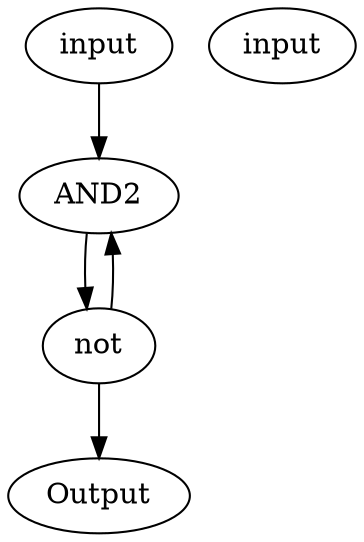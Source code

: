 digraph testloop {
    A [label="input"]; #input A
    B [label="input"]; #input A

    U0 [label=AND2];
    U1[label="not"];
    
    O [label="Output"];

    A -> U0 -> U1 -> O;
    U1 -> U0;
}